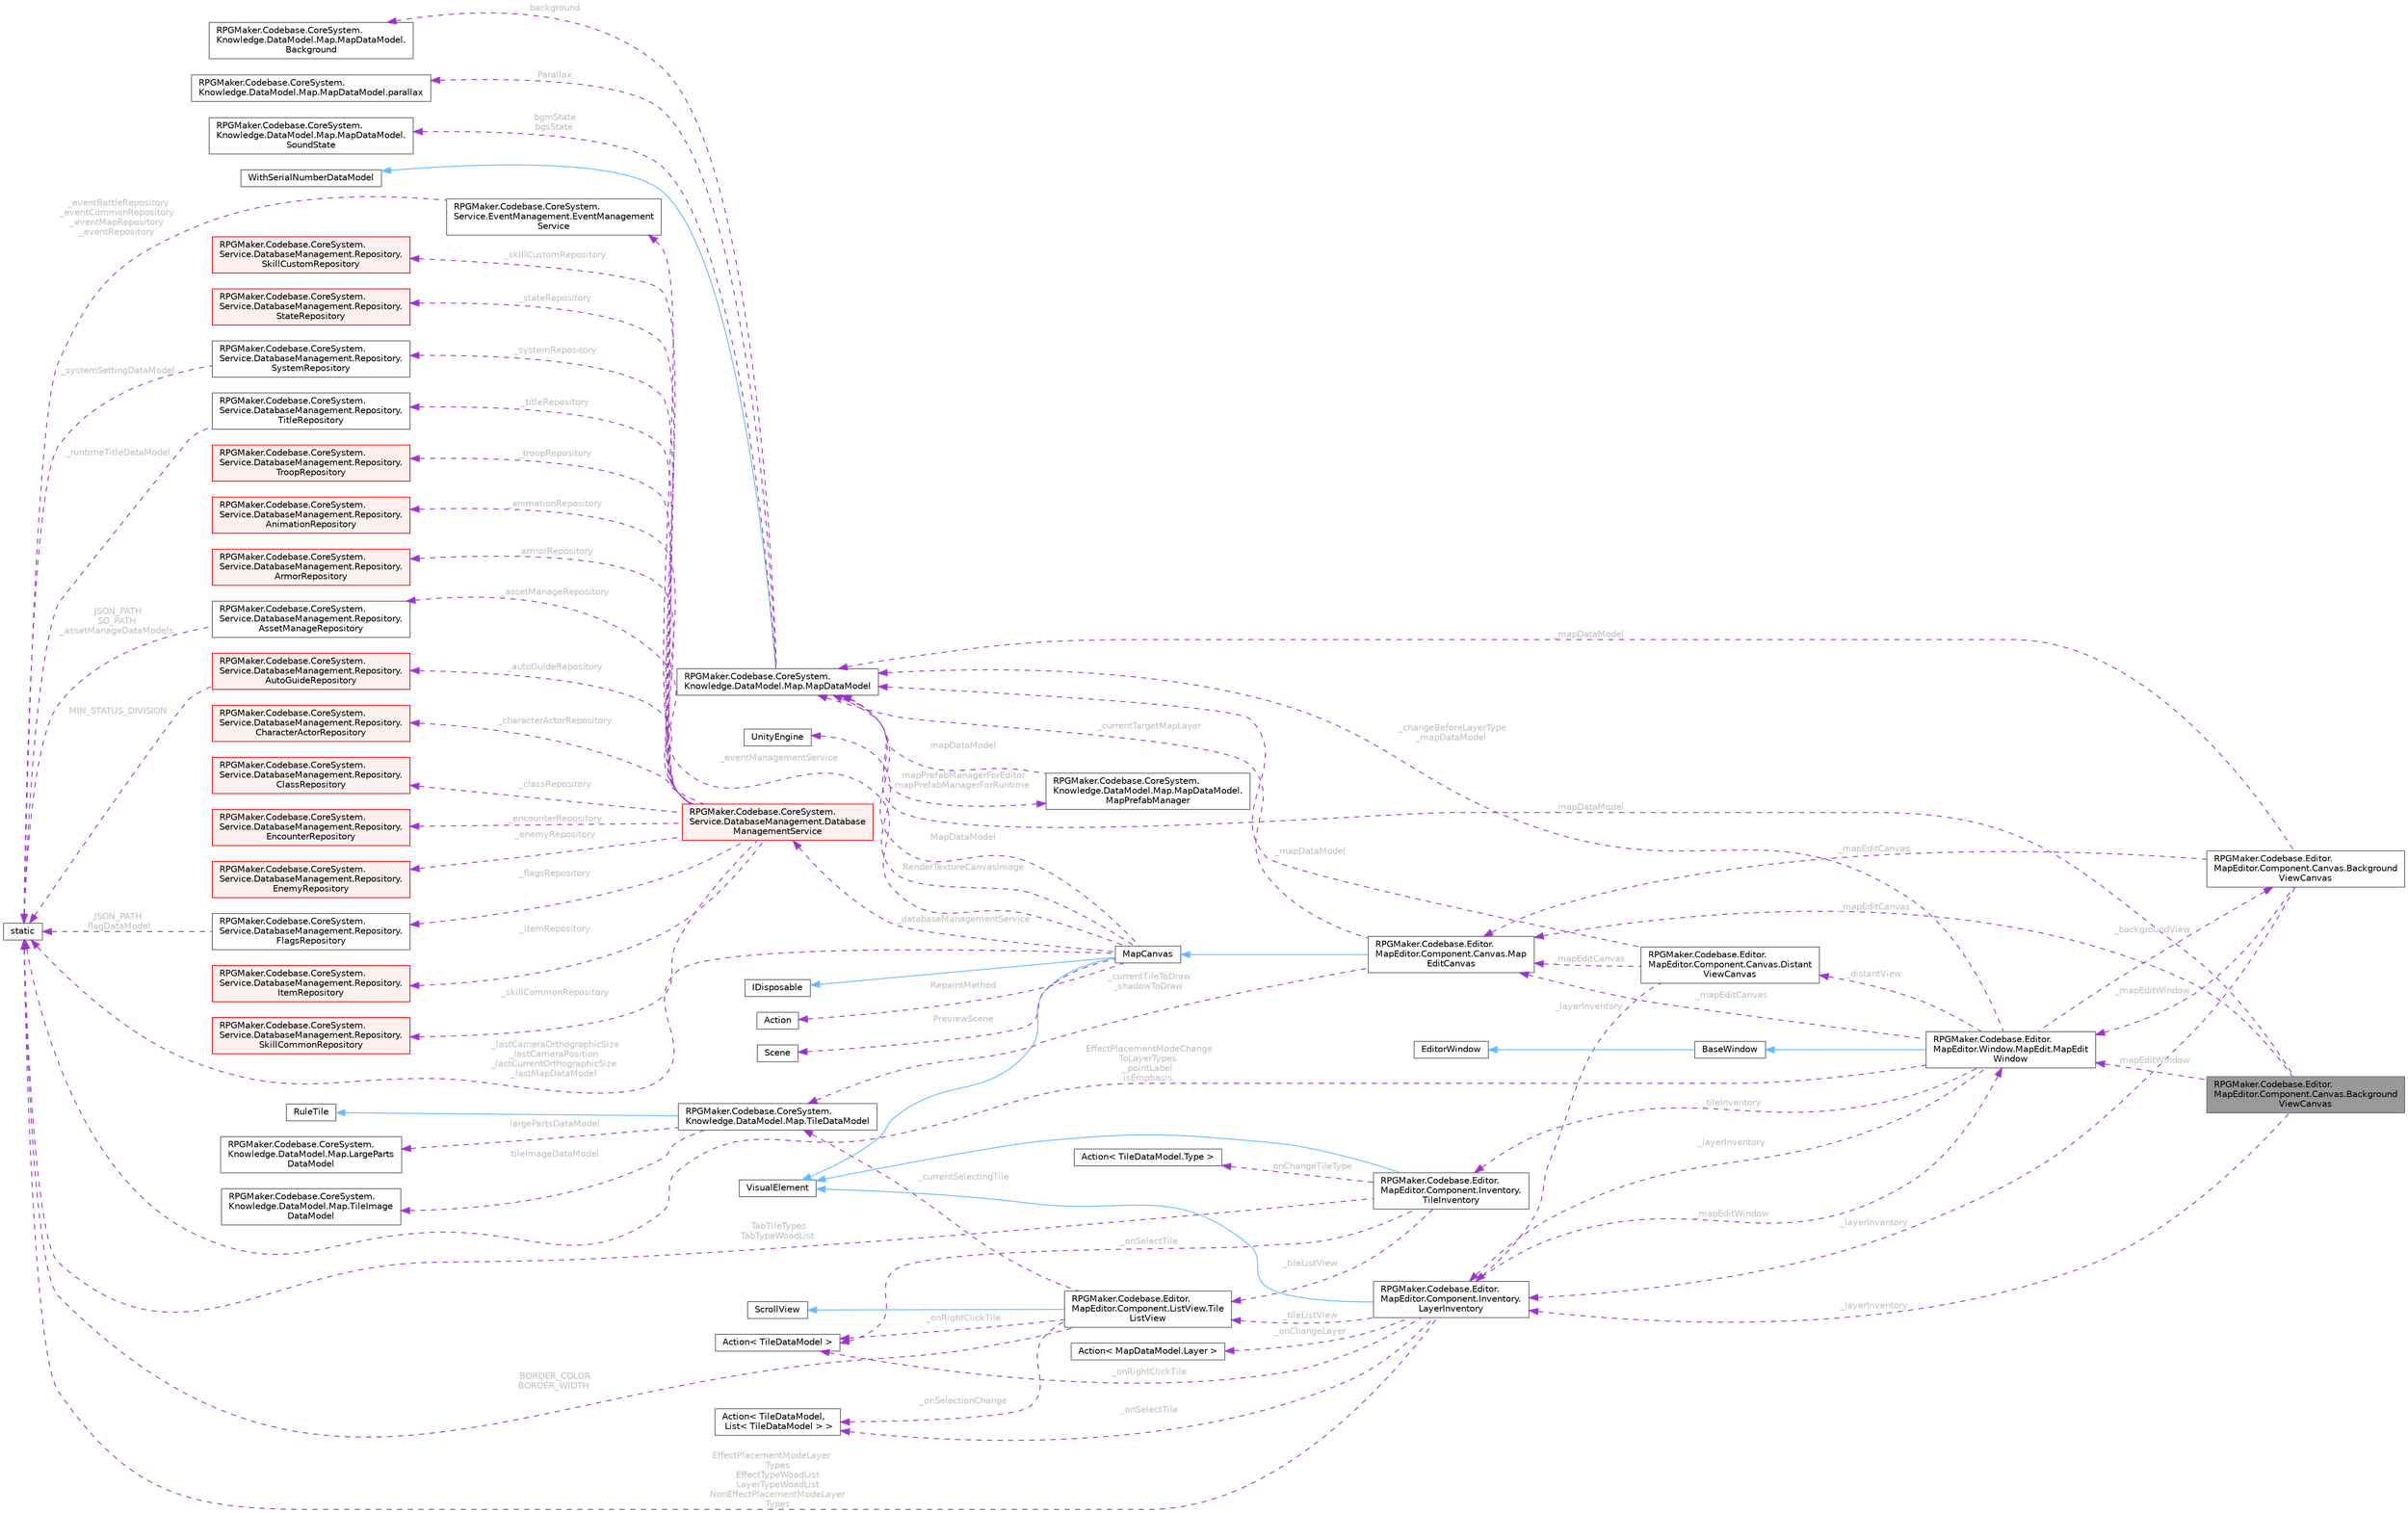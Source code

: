 digraph "RPGMaker.Codebase.Editor.MapEditor.Component.Canvas.BackgroundViewCanvas"
{
 // LATEX_PDF_SIZE
  bgcolor="transparent";
  edge [fontname=Helvetica,fontsize=10,labelfontname=Helvetica,labelfontsize=10];
  node [fontname=Helvetica,fontsize=10,shape=box,height=0.2,width=0.4];
  rankdir="LR";
  Node1 [id="Node000001",label="RPGMaker.Codebase.Editor.\lMapEditor.Component.Canvas.Background\lViewCanvas",height=0.2,width=0.4,color="gray40", fillcolor="grey60", style="filled", fontcolor="black",tooltip="背景ビュー管理用"];
  Node2 -> Node1 [id="edge1_Node000001_Node000002",dir="back",color="darkorchid3",style="dashed",tooltip=" ",label=" _layerInventory",fontcolor="grey" ];
  Node2 [id="Node000002",label="RPGMaker.Codebase.Editor.\lMapEditor.Component.Inventory.\lLayerInventory",height=0.2,width=0.4,color="gray40", fillcolor="white", style="filled",URL="$d8/d01/class_r_p_g_maker_1_1_codebase_1_1_editor_1_1_map_editor_1_1_component_1_1_inventory_1_1_layer_inventory.html",tooltip=" "];
  Node3 -> Node2 [id="edge2_Node000002_Node000003",dir="back",color="steelblue1",style="solid",tooltip=" "];
  Node3 [id="Node000003",label="VisualElement",height=0.2,width=0.4,color="gray40", fillcolor="white", style="filled",tooltip=" "];
  Node4 -> Node2 [id="edge3_Node000002_Node000004",dir="back",color="darkorchid3",style="dashed",tooltip=" ",label=" EffectPlacementModeLayer\lTypes\nEffectTypeWoadList\nLayerTypeWoadList\nNonEffectPlacementModeLayer\lTypes",fontcolor="grey" ];
  Node4 [id="Node000004",label="static",height=0.2,width=0.4,color="gray40", fillcolor="white", style="filled",tooltip=" "];
  Node5 -> Node2 [id="edge4_Node000002_Node000005",dir="back",color="darkorchid3",style="dashed",tooltip=" ",label=" _onChangeLayer",fontcolor="grey" ];
  Node5 [id="Node000005",label="Action\< MapDataModel.Layer \>",height=0.2,width=0.4,color="gray40", fillcolor="white", style="filled",tooltip=" "];
  Node6 -> Node2 [id="edge5_Node000002_Node000006",dir="back",color="darkorchid3",style="dashed",tooltip=" ",label=" _onRightClickTile",fontcolor="grey" ];
  Node6 [id="Node000006",label="Action\< TileDataModel \>",height=0.2,width=0.4,color="gray40", fillcolor="white", style="filled",tooltip=" "];
  Node7 -> Node2 [id="edge6_Node000002_Node000007",dir="back",color="darkorchid3",style="dashed",tooltip=" ",label=" _onSelectTile",fontcolor="grey" ];
  Node7 [id="Node000007",label="Action\< TileDataModel,\l List\< TileDataModel \> \>",height=0.2,width=0.4,color="gray40", fillcolor="white", style="filled",tooltip=" "];
  Node8 -> Node2 [id="edge7_Node000002_Node000008",dir="back",color="darkorchid3",style="dashed",tooltip=" ",label=" _mapEditWindow",fontcolor="grey" ];
  Node8 [id="Node000008",label="RPGMaker.Codebase.Editor.\lMapEditor.Window.MapEdit.MapEdit\lWindow",height=0.2,width=0.4,color="gray40", fillcolor="white", style="filled",URL="$d9/d6e/class_r_p_g_maker_1_1_codebase_1_1_editor_1_1_map_editor_1_1_window_1_1_map_edit_1_1_map_edit_window.html",tooltip="マップ編集ウィンドウ."];
  Node9 -> Node8 [id="edge8_Node000008_Node000009",dir="back",color="steelblue1",style="solid",tooltip=" "];
  Node9 [id="Node000009",label="BaseWindow",height=0.2,width=0.4,color="gray40", fillcolor="white", style="filled",URL="$de/d8f/class_r_p_g_maker_1_1_codebase_1_1_editor_1_1_common_1_1_base_window.html",tooltip="メニュー、ヒエラルキー、シーン、インスペクターウィンドウの基底抽象クラス."];
  Node10 -> Node9 [id="edge9_Node000009_Node000010",dir="back",color="steelblue1",style="solid",tooltip=" "];
  Node10 [id="Node000010",label="EditorWindow",height=0.2,width=0.4,color="gray40", fillcolor="white", style="filled",tooltip=" "];
  Node4 -> Node8 [id="edge10_Node000008_Node000004",dir="back",color="darkorchid3",style="dashed",tooltip=" ",label=" EffectPlacementModeChange\lToLayerTypes\n_pointLabel\nisEmphasis",fontcolor="grey" ];
  Node11 -> Node8 [id="edge11_Node000008_Node000011",dir="back",color="darkorchid3",style="dashed",tooltip=" ",label=" _changeBeforeLayerType\n_mapDataModel",fontcolor="grey" ];
  Node11 [id="Node000011",label="RPGMaker.Codebase.CoreSystem.\lKnowledge.DataModel.Map.MapDataModel",height=0.2,width=0.4,color="gray40", fillcolor="white", style="filled",URL="$d8/d51/class_r_p_g_maker_1_1_codebase_1_1_core_system_1_1_knowledge_1_1_data_model_1_1_map_1_1_map_data_model.html",tooltip="😁 マップ・データ・モデル"];
  Node12 -> Node11 [id="edge12_Node000011_Node000012",dir="back",color="steelblue1",style="solid",tooltip=" "];
  Node12 [id="Node000012",label="WithSerialNumberDataModel",height=0.2,width=0.4,color="gray40", fillcolor="white", style="filled",tooltip=" "];
  Node13 -> Node11 [id="edge13_Node000011_Node000013",dir="back",color="darkorchid3",style="dashed",tooltip=" ",label=" background",fontcolor="grey" ];
  Node13 [id="Node000013",label="RPGMaker.Codebase.CoreSystem.\lKnowledge.DataModel.Map.MapDataModel.\lBackground",height=0.2,width=0.4,color="gray40", fillcolor="white", style="filled",URL="$d0/d66/class_r_p_g_maker_1_1_codebase_1_1_core_system_1_1_knowledge_1_1_data_model_1_1_map_1_1_map_data_model_1_1_background.html",tooltip=" "];
  Node14 -> Node11 [id="edge14_Node000011_Node000014",dir="back",color="darkorchid3",style="dashed",tooltip=" ",label=" Parallax",fontcolor="grey" ];
  Node14 [id="Node000014",label="RPGMaker.Codebase.CoreSystem.\lKnowledge.DataModel.Map.MapDataModel.parallax",height=0.2,width=0.4,color="gray40", fillcolor="white", style="filled",URL="$d6/d59/class_r_p_g_maker_1_1_codebase_1_1_core_system_1_1_knowledge_1_1_data_model_1_1_map_1_1_map_data_model_1_1parallax.html",tooltip=" "];
  Node15 -> Node11 [id="edge15_Node000011_Node000015",dir="back",color="darkorchid3",style="dashed",tooltip=" ",label=" bgmState\nbgsState",fontcolor="grey" ];
  Node15 [id="Node000015",label="RPGMaker.Codebase.CoreSystem.\lKnowledge.DataModel.Map.MapDataModel.\lSoundState",height=0.2,width=0.4,color="gray40", fillcolor="white", style="filled",URL="$dc/d49/class_r_p_g_maker_1_1_codebase_1_1_core_system_1_1_knowledge_1_1_data_model_1_1_map_1_1_map_data_model_1_1_sound_state.html",tooltip=" "];
  Node16 -> Node11 [id="edge16_Node000011_Node000016",dir="back",color="darkorchid3",style="dashed",tooltip=" ",label=" mapPrefabManagerForEditor\nmapPrefabManagerForRuntime",fontcolor="grey" ];
  Node16 [id="Node000016",label="RPGMaker.Codebase.CoreSystem.\lKnowledge.DataModel.Map.MapDataModel.\lMapPrefabManager",height=0.2,width=0.4,color="gray40", fillcolor="white", style="filled",URL="$dd/db9/class_r_p_g_maker_1_1_codebase_1_1_core_system_1_1_knowledge_1_1_data_model_1_1_map_1_1_map_data_model_1_1_map_prefab_manager.html",tooltip=" "];
  Node11 -> Node16 [id="edge17_Node000016_Node000011",dir="back",color="darkorchid3",style="dashed",tooltip=" ",label=" mapDataModel",fontcolor="grey" ];
  Node17 -> Node8 [id="edge18_Node000008_Node000017",dir="back",color="darkorchid3",style="dashed",tooltip=" ",label=" _mapEditCanvas",fontcolor="grey" ];
  Node17 [id="Node000017",label="RPGMaker.Codebase.Editor.\lMapEditor.Component.Canvas.Map\lEditCanvas",height=0.2,width=0.4,color="gray40", fillcolor="white", style="filled",URL="$d9/df5/class_r_p_g_maker_1_1_codebase_1_1_editor_1_1_map_editor_1_1_component_1_1_canvas_1_1_map_edit_canvas.html",tooltip=" "];
  Node18 -> Node17 [id="edge19_Node000017_Node000018",dir="back",color="steelblue1",style="solid",tooltip=" "];
  Node18 [id="Node000018",label="MapCanvas",height=0.2,width=0.4,color="gray40", fillcolor="white", style="filled",URL="$da/d63/class_r_p_g_maker_1_1_codebase_1_1_editor_1_1_map_editor_1_1_component_1_1_canvas_1_1_map_canvas.html",tooltip=" "];
  Node3 -> Node18 [id="edge20_Node000018_Node000003",dir="back",color="steelblue1",style="solid",tooltip=" "];
  Node19 -> Node18 [id="edge21_Node000018_Node000019",dir="back",color="steelblue1",style="solid",tooltip=" "];
  Node19 [id="Node000019",label="IDisposable",height=0.2,width=0.4,color="gray40", fillcolor="white", style="filled",tooltip=" "];
  Node11 -> Node18 [id="edge22_Node000018_Node000011",dir="back",color="darkorchid3",style="dashed",tooltip=" ",label=" MapDataModel",fontcolor="grey" ];
  Node20 -> Node18 [id="edge23_Node000018_Node000020",dir="back",color="darkorchid3",style="dashed",tooltip=" ",label=" RepaintMethod",fontcolor="grey" ];
  Node20 [id="Node000020",label="Action",height=0.2,width=0.4,color="gray40", fillcolor="white", style="filled",tooltip=" "];
  Node21 -> Node18 [id="edge24_Node000018_Node000021",dir="back",color="darkorchid3",style="dashed",tooltip=" ",label=" PreviewScene",fontcolor="grey" ];
  Node21 [id="Node000021",label="Scene",height=0.2,width=0.4,color="gray40", fillcolor="white", style="filled",tooltip=" "];
  Node22 -> Node18 [id="edge25_Node000018_Node000022",dir="back",color="darkorchid3",style="dashed",tooltip=" ",label=" RenderTextureCanvasImage",fontcolor="grey" ];
  Node22 [id="Node000022",label="UnityEngine",height=0.2,width=0.4,color="gray40", fillcolor="white", style="filled",tooltip=" "];
  Node4 -> Node18 [id="edge26_Node000018_Node000004",dir="back",color="darkorchid3",style="dashed",tooltip=" ",label=" _lastCameraOrthographicSize\n_lastCameraPosition\n_lastCurrentOrthographicSize\n_lastMapDataModel",fontcolor="grey" ];
  Node23 -> Node18 [id="edge27_Node000018_Node000023",dir="back",color="darkorchid3",style="dashed",tooltip=" ",label=" _eventManagementService",fontcolor="grey" ];
  Node23 [id="Node000023",label="RPGMaker.Codebase.CoreSystem.\lService.EventManagement.EventManagement\lService",height=0.2,width=0.4,color="gray40", fillcolor="white", style="filled",URL="$d5/d7b/class_r_p_g_maker_1_1_codebase_1_1_core_system_1_1_service_1_1_event_management_1_1_event_management_service.html",tooltip=" "];
  Node4 -> Node23 [id="edge28_Node000023_Node000004",dir="back",color="darkorchid3",style="dashed",tooltip=" ",label=" _eventBattleRepository\n_eventCommonRepository\n_eventMapRepository\n_eventRepository",fontcolor="grey" ];
  Node24 -> Node18 [id="edge29_Node000018_Node000024",dir="back",color="darkorchid3",style="dashed",tooltip=" ",label=" _databaseManagementService",fontcolor="grey" ];
  Node24 [id="Node000024",label="RPGMaker.Codebase.CoreSystem.\lService.DatabaseManagement.Database\lManagementService",height=0.2,width=0.4,color="red", fillcolor="#FFF0F0", style="filled",URL="$db/db0/class_r_p_g_maker_1_1_codebase_1_1_core_system_1_1_service_1_1_database_management_1_1_database_management_service.html",tooltip=" "];
  Node25 -> Node24 [id="edge30_Node000024_Node000025",dir="back",color="darkorchid3",style="dashed",tooltip=" ",label=" _animationRepository",fontcolor="grey" ];
  Node25 [id="Node000025",label="RPGMaker.Codebase.CoreSystem.\lService.DatabaseManagement.Repository.\lAnimationRepository",height=0.2,width=0.4,color="red", fillcolor="#FFF0F0", style="filled",URL="$d5/deb/class_r_p_g_maker_1_1_codebase_1_1_core_system_1_1_service_1_1_database_management_1_1_repository_1_1_animation_repository.html",tooltip=" "];
  Node27 -> Node24 [id="edge31_Node000024_Node000027",dir="back",color="darkorchid3",style="dashed",tooltip=" ",label=" _armorRepository",fontcolor="grey" ];
  Node27 [id="Node000027",label="RPGMaker.Codebase.CoreSystem.\lService.DatabaseManagement.Repository.\lArmorRepository",height=0.2,width=0.4,color="red", fillcolor="#FFF0F0", style="filled",URL="$d5/d5e/class_r_p_g_maker_1_1_codebase_1_1_core_system_1_1_service_1_1_database_management_1_1_repository_1_1_armor_repository.html",tooltip=" "];
  Node29 -> Node24 [id="edge32_Node000024_Node000029",dir="back",color="darkorchid3",style="dashed",tooltip=" ",label=" _assetManageRepository",fontcolor="grey" ];
  Node29 [id="Node000029",label="RPGMaker.Codebase.CoreSystem.\lService.DatabaseManagement.Repository.\lAssetManageRepository",height=0.2,width=0.4,color="gray40", fillcolor="white", style="filled",URL="$d7/db3/class_r_p_g_maker_1_1_codebase_1_1_core_system_1_1_service_1_1_database_management_1_1_repository_1_1_asset_manage_repository.html",tooltip=" "];
  Node4 -> Node29 [id="edge33_Node000029_Node000004",dir="back",color="darkorchid3",style="dashed",tooltip=" ",label=" JSON_PATH\nSO_PATH\n_assetManageDataModels",fontcolor="grey" ];
  Node30 -> Node24 [id="edge34_Node000024_Node000030",dir="back",color="darkorchid3",style="dashed",tooltip=" ",label=" _autoGuideRepository",fontcolor="grey" ];
  Node30 [id="Node000030",label="RPGMaker.Codebase.CoreSystem.\lService.DatabaseManagement.Repository.\lAutoGuideRepository",height=0.2,width=0.4,color="red", fillcolor="#FFF0F0", style="filled",URL="$dc/d23/class_r_p_g_maker_1_1_codebase_1_1_core_system_1_1_service_1_1_database_management_1_1_repository_1_1_auto_guide_repository.html",tooltip=" "];
  Node4 -> Node30 [id="edge35_Node000030_Node000004",dir="back",color="darkorchid3",style="dashed",tooltip=" ",label=" MIN_STATUS_DIVISION",fontcolor="grey" ];
  Node32 -> Node24 [id="edge36_Node000024_Node000032",dir="back",color="darkorchid3",style="dashed",tooltip=" ",label=" _characterActorRepository",fontcolor="grey" ];
  Node32 [id="Node000032",label="RPGMaker.Codebase.CoreSystem.\lService.DatabaseManagement.Repository.\lCharacterActorRepository",height=0.2,width=0.4,color="red", fillcolor="#FFF0F0", style="filled",URL="$dc/d27/class_r_p_g_maker_1_1_codebase_1_1_core_system_1_1_service_1_1_database_management_1_1_repositor67544213d6af3013901ca89c3e4d5d21.html",tooltip=" "];
  Node34 -> Node24 [id="edge37_Node000024_Node000034",dir="back",color="darkorchid3",style="dashed",tooltip=" ",label=" _classRepository",fontcolor="grey" ];
  Node34 [id="Node000034",label="RPGMaker.Codebase.CoreSystem.\lService.DatabaseManagement.Repository.\lClassRepository",height=0.2,width=0.4,color="red", fillcolor="#FFF0F0", style="filled",URL="$d5/df3/class_r_p_g_maker_1_1_codebase_1_1_core_system_1_1_service_1_1_database_management_1_1_repository_1_1_class_repository.html",tooltip=" "];
  Node36 -> Node24 [id="edge38_Node000024_Node000036",dir="back",color="darkorchid3",style="dashed",tooltip=" ",label=" _encounterRepository",fontcolor="grey" ];
  Node36 [id="Node000036",label="RPGMaker.Codebase.CoreSystem.\lService.DatabaseManagement.Repository.\lEncounterRepository",height=0.2,width=0.4,color="red", fillcolor="#FFF0F0", style="filled",URL="$d3/dae/class_r_p_g_maker_1_1_codebase_1_1_core_system_1_1_service_1_1_database_management_1_1_repository_1_1_encounter_repository.html",tooltip=" "];
  Node38 -> Node24 [id="edge39_Node000024_Node000038",dir="back",color="darkorchid3",style="dashed",tooltip=" ",label=" _enemyRepository",fontcolor="grey" ];
  Node38 [id="Node000038",label="RPGMaker.Codebase.CoreSystem.\lService.DatabaseManagement.Repository.\lEnemyRepository",height=0.2,width=0.4,color="red", fillcolor="#FFF0F0", style="filled",URL="$d4/d59/class_r_p_g_maker_1_1_codebase_1_1_core_system_1_1_service_1_1_database_management_1_1_repository_1_1_enemy_repository.html",tooltip=" "];
  Node40 -> Node24 [id="edge40_Node000024_Node000040",dir="back",color="darkorchid3",style="dashed",tooltip=" ",label=" _flagsRepository",fontcolor="grey" ];
  Node40 [id="Node000040",label="RPGMaker.Codebase.CoreSystem.\lService.DatabaseManagement.Repository.\lFlagsRepository",height=0.2,width=0.4,color="gray40", fillcolor="white", style="filled",URL="$dd/db4/class_r_p_g_maker_1_1_codebase_1_1_core_system_1_1_service_1_1_database_management_1_1_repository_1_1_flags_repository.html",tooltip=" "];
  Node4 -> Node40 [id="edge41_Node000040_Node000004",dir="back",color="darkorchid3",style="dashed",tooltip=" ",label=" JSON_PATH\n_flagDataModel",fontcolor="grey" ];
  Node41 -> Node24 [id="edge42_Node000024_Node000041",dir="back",color="darkorchid3",style="dashed",tooltip=" ",label=" _itemRepository",fontcolor="grey" ];
  Node41 [id="Node000041",label="RPGMaker.Codebase.CoreSystem.\lService.DatabaseManagement.Repository.\lItemRepository",height=0.2,width=0.4,color="red", fillcolor="#FFF0F0", style="filled",URL="$dd/d1d/class_r_p_g_maker_1_1_codebase_1_1_core_system_1_1_service_1_1_database_management_1_1_repository_1_1_item_repository.html",tooltip=" "];
  Node43 -> Node24 [id="edge43_Node000024_Node000043",dir="back",color="darkorchid3",style="dashed",tooltip=" ",label=" _skillCommonRepository",fontcolor="grey" ];
  Node43 [id="Node000043",label="RPGMaker.Codebase.CoreSystem.\lService.DatabaseManagement.Repository.\lSkillCommonRepository",height=0.2,width=0.4,color="red", fillcolor="#FFF0F0", style="filled",URL="$da/d52/class_r_p_g_maker_1_1_codebase_1_1_core_system_1_1_service_1_1_database_management_1_1_repository_1_1_skill_common_repository.html",tooltip=" "];
  Node45 -> Node24 [id="edge44_Node000024_Node000045",dir="back",color="darkorchid3",style="dashed",tooltip=" ",label=" _skillCustomRepository",fontcolor="grey" ];
  Node45 [id="Node000045",label="RPGMaker.Codebase.CoreSystem.\lService.DatabaseManagement.Repository.\lSkillCustomRepository",height=0.2,width=0.4,color="red", fillcolor="#FFF0F0", style="filled",URL="$df/d9d/class_r_p_g_maker_1_1_codebase_1_1_core_system_1_1_service_1_1_database_management_1_1_repository_1_1_skill_custom_repository.html",tooltip=" "];
  Node47 -> Node24 [id="edge45_Node000024_Node000047",dir="back",color="darkorchid3",style="dashed",tooltip=" ",label=" _stateRepository",fontcolor="grey" ];
  Node47 [id="Node000047",label="RPGMaker.Codebase.CoreSystem.\lService.DatabaseManagement.Repository.\lStateRepository",height=0.2,width=0.4,color="red", fillcolor="#FFF0F0", style="filled",URL="$d0/d34/class_r_p_g_maker_1_1_codebase_1_1_core_system_1_1_service_1_1_database_management_1_1_repository_1_1_state_repository.html",tooltip=" "];
  Node49 -> Node24 [id="edge46_Node000024_Node000049",dir="back",color="darkorchid3",style="dashed",tooltip=" ",label=" _systemRepository",fontcolor="grey" ];
  Node49 [id="Node000049",label="RPGMaker.Codebase.CoreSystem.\lService.DatabaseManagement.Repository.\lSystemRepository",height=0.2,width=0.4,color="gray40", fillcolor="white", style="filled",URL="$d6/d55/class_r_p_g_maker_1_1_codebase_1_1_core_system_1_1_service_1_1_database_management_1_1_repository_1_1_system_repository.html",tooltip=" "];
  Node4 -> Node49 [id="edge47_Node000049_Node000004",dir="back",color="darkorchid3",style="dashed",tooltip=" ",label=" _systemSettingDataModel",fontcolor="grey" ];
  Node50 -> Node24 [id="edge48_Node000024_Node000050",dir="back",color="darkorchid3",style="dashed",tooltip=" ",label=" _titleRepository",fontcolor="grey" ];
  Node50 [id="Node000050",label="RPGMaker.Codebase.CoreSystem.\lService.DatabaseManagement.Repository.\lTitleRepository",height=0.2,width=0.4,color="gray40", fillcolor="white", style="filled",URL="$d6/d61/class_r_p_g_maker_1_1_codebase_1_1_core_system_1_1_service_1_1_database_management_1_1_repository_1_1_title_repository.html",tooltip=" "];
  Node4 -> Node50 [id="edge49_Node000050_Node000004",dir="back",color="darkorchid3",style="dashed",tooltip=" ",label=" _runtimeTitleDataModel",fontcolor="grey" ];
  Node51 -> Node24 [id="edge50_Node000024_Node000051",dir="back",color="darkorchid3",style="dashed",tooltip=" ",label=" _troopRepository",fontcolor="grey" ];
  Node51 [id="Node000051",label="RPGMaker.Codebase.CoreSystem.\lService.DatabaseManagement.Repository.\lTroopRepository",height=0.2,width=0.4,color="red", fillcolor="#FFF0F0", style="filled",URL="$d6/d3e/class_r_p_g_maker_1_1_codebase_1_1_core_system_1_1_service_1_1_database_management_1_1_repository_1_1_troop_repository.html",tooltip=" "];
  Node11 -> Node17 [id="edge51_Node000017_Node000011",dir="back",color="darkorchid3",style="dashed",tooltip=" ",label=" _currentTargetMapLayer",fontcolor="grey" ];
  Node59 -> Node17 [id="edge52_Node000017_Node000059",dir="back",color="darkorchid3",style="dashed",tooltip=" ",label=" _currentTileToDraw\n_shadowToDraw",fontcolor="grey" ];
  Node59 [id="Node000059",label="RPGMaker.Codebase.CoreSystem.\lKnowledge.DataModel.Map.TileDataModel",height=0.2,width=0.4,color="gray40", fillcolor="white", style="filled",URL="$d8/d26/class_r_p_g_maker_1_1_codebase_1_1_core_system_1_1_knowledge_1_1_data_model_1_1_map_1_1_tile_data_model.html",tooltip="😁 タイル・データ・モデル"];
  Node60 -> Node59 [id="edge53_Node000059_Node000060",dir="back",color="steelblue1",style="solid",tooltip=" "];
  Node60 [id="Node000060",label="RuleTile",height=0.2,width=0.4,color="gray40", fillcolor="white", style="filled",tooltip=" "];
  Node61 -> Node59 [id="edge54_Node000059_Node000061",dir="back",color="darkorchid3",style="dashed",tooltip=" ",label=" largePartsDataModel",fontcolor="grey" ];
  Node61 [id="Node000061",label="RPGMaker.Codebase.CoreSystem.\lKnowledge.DataModel.Map.LargeParts\lDataModel",height=0.2,width=0.4,color="gray40", fillcolor="white", style="filled",URL="$d2/d0f/class_r_p_g_maker_1_1_codebase_1_1_core_system_1_1_knowledge_1_1_data_model_1_1_map_1_1_large_parts_data_model.html",tooltip="😁 大パーツ・データ・モデル"];
  Node62 -> Node59 [id="edge55_Node000059_Node000062",dir="back",color="darkorchid3",style="dashed",tooltip=" ",label=" tileImageDataModel",fontcolor="grey" ];
  Node62 [id="Node000062",label="RPGMaker.Codebase.CoreSystem.\lKnowledge.DataModel.Map.TileImage\lDataModel",height=0.2,width=0.4,color="gray40", fillcolor="white", style="filled",URL="$d2/d8c/class_r_p_g_maker_1_1_codebase_1_1_core_system_1_1_knowledge_1_1_data_model_1_1_map_1_1_tile_image_data_model.html",tooltip="😁 タイル・イメージ・データ・モデル"];
  Node63 -> Node8 [id="edge56_Node000008_Node000063",dir="back",color="darkorchid3",style="dashed",tooltip=" ",label=" _backgroundView",fontcolor="grey" ];
  Node63 [id="Node000063",label="RPGMaker.Codebase.Editor.\lMapEditor.Component.Canvas.Background\lViewCanvas",height=0.2,width=0.4,color="gray40", fillcolor="white", style="filled",URL="$df/d65/class_r_p_g_maker_1_1_codebase_1_1_editor_1_1_map_editor_1_1_component_1_1_canvas_1_1_background_view_canvas.html",tooltip="背景ビュー管理用"];
  Node2 -> Node63 [id="edge57_Node000063_Node000002",dir="back",color="darkorchid3",style="dashed",tooltip=" ",label=" _layerInventory",fontcolor="grey" ];
  Node11 -> Node63 [id="edge58_Node000063_Node000011",dir="back",color="darkorchid3",style="dashed",tooltip=" ",label=" _mapDataModel",fontcolor="grey" ];
  Node17 -> Node63 [id="edge59_Node000063_Node000017",dir="back",color="darkorchid3",style="dashed",tooltip=" ",label=" _mapEditCanvas",fontcolor="grey" ];
  Node8 -> Node63 [id="edge60_Node000063_Node000008",dir="back",color="darkorchid3",style="dashed",tooltip=" ",label=" _mapEditWindow",fontcolor="grey" ];
  Node64 -> Node8 [id="edge61_Node000008_Node000064",dir="back",color="darkorchid3",style="dashed",tooltip=" ",label=" _distantView",fontcolor="grey" ];
  Node64 [id="Node000064",label="RPGMaker.Codebase.Editor.\lMapEditor.Component.Canvas.Distant\lViewCanvas",height=0.2,width=0.4,color="gray40", fillcolor="white", style="filled",URL="$d8/df0/class_r_p_g_maker_1_1_codebase_1_1_editor_1_1_map_editor_1_1_component_1_1_canvas_1_1_distant_view_canvas.html",tooltip="遠景ビュー管理用"];
  Node2 -> Node64 [id="edge62_Node000064_Node000002",dir="back",color="darkorchid3",style="dashed",tooltip=" ",label=" _layerInventory",fontcolor="grey" ];
  Node11 -> Node64 [id="edge63_Node000064_Node000011",dir="back",color="darkorchid3",style="dashed",tooltip=" ",label=" _mapDataModel",fontcolor="grey" ];
  Node17 -> Node64 [id="edge64_Node000064_Node000017",dir="back",color="darkorchid3",style="dashed",tooltip=" ",label=" _mapEditCanvas",fontcolor="grey" ];
  Node2 -> Node8 [id="edge65_Node000008_Node000002",dir="back",color="darkorchid3",style="dashed",tooltip=" ",label=" _layerInventory",fontcolor="grey" ];
  Node65 -> Node8 [id="edge66_Node000008_Node000065",dir="back",color="darkorchid3",style="dashed",tooltip=" ",label=" _tileInventory",fontcolor="grey" ];
  Node65 [id="Node000065",label="RPGMaker.Codebase.Editor.\lMapEditor.Component.Inventory.\lTileInventory",height=0.2,width=0.4,color="gray40", fillcolor="white", style="filled",URL="$d6/d05/class_r_p_g_maker_1_1_codebase_1_1_editor_1_1_map_editor_1_1_component_1_1_inventory_1_1_tile_inventory.html",tooltip=" "];
  Node3 -> Node65 [id="edge67_Node000065_Node000003",dir="back",color="steelblue1",style="solid",tooltip=" "];
  Node4 -> Node65 [id="edge68_Node000065_Node000004",dir="back",color="darkorchid3",style="dashed",tooltip=" ",label=" TabTileTypes\nTabTypeWoadList",fontcolor="grey" ];
  Node66 -> Node65 [id="edge69_Node000065_Node000066",dir="back",color="darkorchid3",style="dashed",tooltip=" ",label=" _onChangeTileType",fontcolor="grey" ];
  Node66 [id="Node000066",label="Action\< TileDataModel.Type \>",height=0.2,width=0.4,color="gray40", fillcolor="white", style="filled",tooltip=" "];
  Node6 -> Node65 [id="edge70_Node000065_Node000006",dir="back",color="darkorchid3",style="dashed",tooltip=" ",label=" _onSelectTile",fontcolor="grey" ];
  Node67 -> Node65 [id="edge71_Node000065_Node000067",dir="back",color="darkorchid3",style="dashed",tooltip=" ",label=" _tileListView",fontcolor="grey" ];
  Node67 [id="Node000067",label="RPGMaker.Codebase.Editor.\lMapEditor.Component.ListView.Tile\lListView",height=0.2,width=0.4,color="gray40", fillcolor="white", style="filled",URL="$dd/d0b/class_r_p_g_maker_1_1_codebase_1_1_editor_1_1_map_editor_1_1_component_1_1_list_view_1_1_tile_list_view.html",tooltip=" "];
  Node68 -> Node67 [id="edge72_Node000067_Node000068",dir="back",color="steelblue1",style="solid",tooltip=" "];
  Node68 [id="Node000068",label="ScrollView",height=0.2,width=0.4,color="gray40", fillcolor="white", style="filled",tooltip=" "];
  Node4 -> Node67 [id="edge73_Node000067_Node000004",dir="back",color="darkorchid3",style="dashed",tooltip=" ",label=" BORDER_COLOR\nBORDER_WIDTH",fontcolor="grey" ];
  Node7 -> Node67 [id="edge74_Node000067_Node000007",dir="back",color="darkorchid3",style="dashed",tooltip=" ",label=" _onSelectionChange",fontcolor="grey" ];
  Node6 -> Node67 [id="edge75_Node000067_Node000006",dir="back",color="darkorchid3",style="dashed",tooltip=" ",label=" _onRightClickTile",fontcolor="grey" ];
  Node59 -> Node67 [id="edge76_Node000067_Node000059",dir="back",color="darkorchid3",style="dashed",tooltip=" ",label=" _currentSelectingTile",fontcolor="grey" ];
  Node67 -> Node2 [id="edge77_Node000002_Node000067",dir="back",color="darkorchid3",style="dashed",tooltip=" ",label=" _tileListView",fontcolor="grey" ];
  Node11 -> Node1 [id="edge78_Node000001_Node000011",dir="back",color="darkorchid3",style="dashed",tooltip=" ",label=" _mapDataModel",fontcolor="grey" ];
  Node17 -> Node1 [id="edge79_Node000001_Node000017",dir="back",color="darkorchid3",style="dashed",tooltip=" ",label=" _mapEditCanvas",fontcolor="grey" ];
  Node8 -> Node1 [id="edge80_Node000001_Node000008",dir="back",color="darkorchid3",style="dashed",tooltip=" ",label=" _mapEditWindow",fontcolor="grey" ];
}
